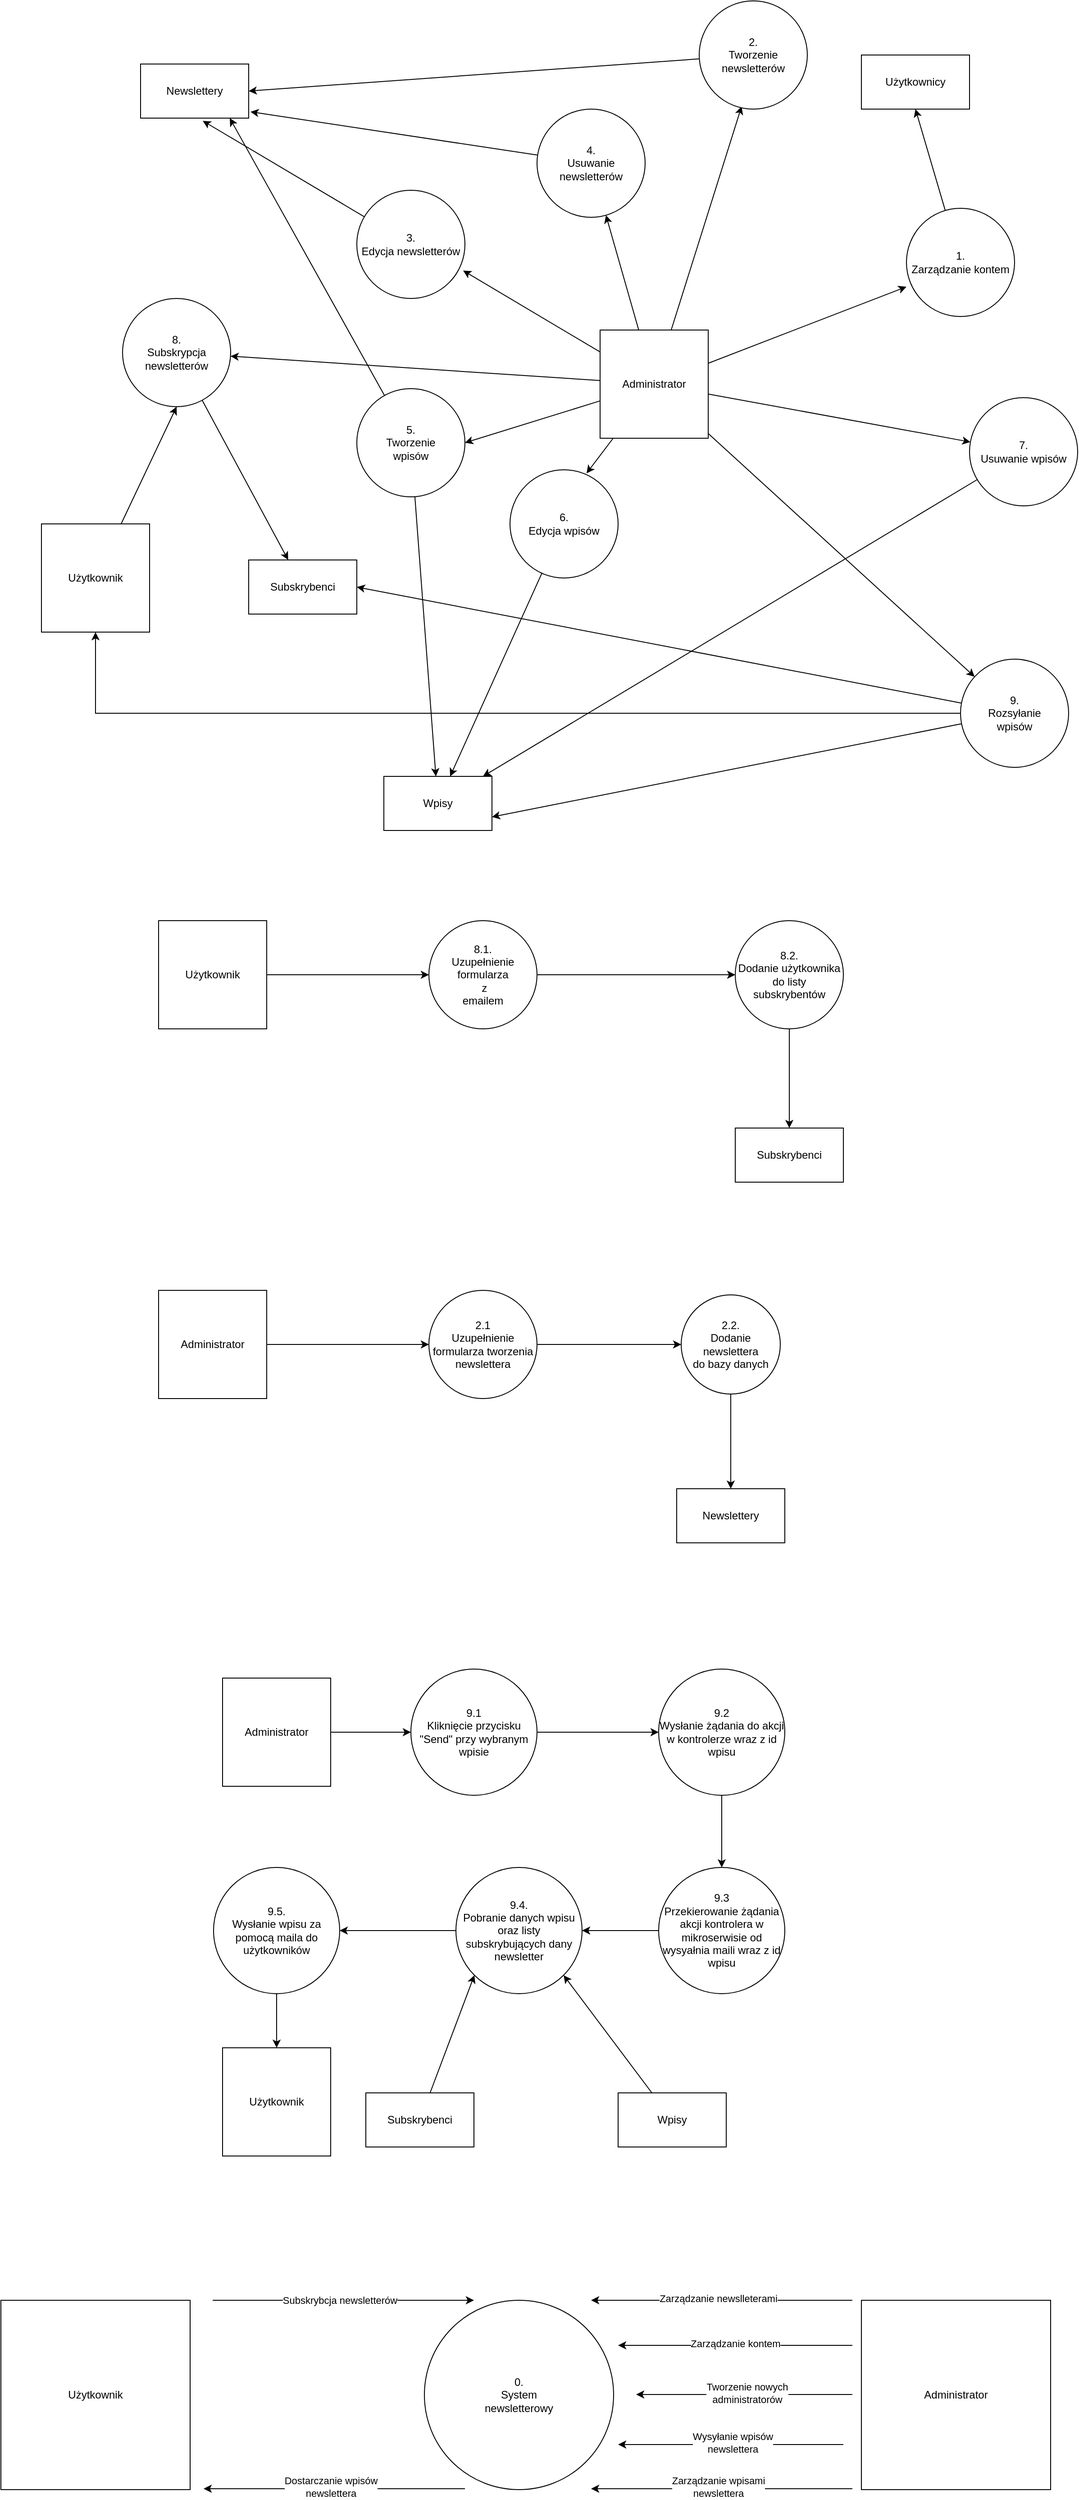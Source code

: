<mxfile version="21.5.1" type="device">
  <diagram name="Strona-1" id="eUwmnOPhSmUvW8ukbbGX">
    <mxGraphModel dx="1704" dy="914" grid="1" gridSize="10" guides="1" tooltips="1" connect="1" arrows="1" fold="1" page="0" pageScale="1" pageWidth="827" pageHeight="1169" math="0" shadow="0">
      <root>
        <mxCell id="0" />
        <mxCell id="1" parent="0" />
        <mxCell id="oVvWJS4H3ZP2hbOR-v1M-40" style="rounded=0;orthogonalLoop=1;jettySize=auto;html=1;entryX=0.5;entryY=1;entryDx=0;entryDy=0;" parent="1" source="oVvWJS4H3ZP2hbOR-v1M-1" target="oVvWJS4H3ZP2hbOR-v1M-39" edge="1">
          <mxGeometry relative="1" as="geometry" />
        </mxCell>
        <mxCell id="oVvWJS4H3ZP2hbOR-v1M-1" value="1.&lt;br&gt;Zarządzanie kontem" style="ellipse;whiteSpace=wrap;html=1;aspect=fixed;" parent="1" vertex="1">
          <mxGeometry x="650" y="230" width="120" height="120" as="geometry" />
        </mxCell>
        <mxCell id="oVvWJS4H3ZP2hbOR-v1M-14" style="rounded=0;orthogonalLoop=1;jettySize=auto;html=1;entryX=0;entryY=0.725;entryDx=0;entryDy=0;entryPerimeter=0;" parent="1" source="oVvWJS4H3ZP2hbOR-v1M-2" target="oVvWJS4H3ZP2hbOR-v1M-1" edge="1">
          <mxGeometry relative="1" as="geometry" />
        </mxCell>
        <mxCell id="oVvWJS4H3ZP2hbOR-v1M-15" style="rounded=0;orthogonalLoop=1;jettySize=auto;html=1;entryX=0.392;entryY=0.975;entryDx=0;entryDy=0;entryPerimeter=0;" parent="1" source="oVvWJS4H3ZP2hbOR-v1M-2" target="oVvWJS4H3ZP2hbOR-v1M-4" edge="1">
          <mxGeometry relative="1" as="geometry" />
        </mxCell>
        <mxCell id="oVvWJS4H3ZP2hbOR-v1M-17" style="rounded=0;orthogonalLoop=1;jettySize=auto;html=1;" parent="1" source="oVvWJS4H3ZP2hbOR-v1M-2" target="oVvWJS4H3ZP2hbOR-v1M-8" edge="1">
          <mxGeometry relative="1" as="geometry" />
        </mxCell>
        <mxCell id="oVvWJS4H3ZP2hbOR-v1M-18" style="rounded=0;orthogonalLoop=1;jettySize=auto;html=1;entryX=0.983;entryY=0.742;entryDx=0;entryDy=0;entryPerimeter=0;" parent="1" source="oVvWJS4H3ZP2hbOR-v1M-2" target="oVvWJS4H3ZP2hbOR-v1M-7" edge="1">
          <mxGeometry relative="1" as="geometry" />
        </mxCell>
        <mxCell id="oVvWJS4H3ZP2hbOR-v1M-19" style="rounded=0;orthogonalLoop=1;jettySize=auto;html=1;entryX=1;entryY=0.5;entryDx=0;entryDy=0;" parent="1" source="oVvWJS4H3ZP2hbOR-v1M-2" target="oVvWJS4H3ZP2hbOR-v1M-9" edge="1">
          <mxGeometry relative="1" as="geometry" />
        </mxCell>
        <mxCell id="oVvWJS4H3ZP2hbOR-v1M-20" style="rounded=0;orthogonalLoop=1;jettySize=auto;html=1;entryX=0.708;entryY=0.033;entryDx=0;entryDy=0;entryPerimeter=0;" parent="1" source="oVvWJS4H3ZP2hbOR-v1M-2" target="oVvWJS4H3ZP2hbOR-v1M-10" edge="1">
          <mxGeometry relative="1" as="geometry" />
        </mxCell>
        <mxCell id="oVvWJS4H3ZP2hbOR-v1M-21" style="rounded=0;orthogonalLoop=1;jettySize=auto;html=1;" parent="1" source="oVvWJS4H3ZP2hbOR-v1M-2" target="oVvWJS4H3ZP2hbOR-v1M-11" edge="1">
          <mxGeometry relative="1" as="geometry" />
        </mxCell>
        <mxCell id="oVvWJS4H3ZP2hbOR-v1M-22" style="rounded=0;orthogonalLoop=1;jettySize=auto;html=1;" parent="1" source="oVvWJS4H3ZP2hbOR-v1M-2" target="oVvWJS4H3ZP2hbOR-v1M-13" edge="1">
          <mxGeometry relative="1" as="geometry" />
        </mxCell>
        <mxCell id="oVvWJS4H3ZP2hbOR-v1M-23" style="rounded=0;orthogonalLoop=1;jettySize=auto;html=1;" parent="1" source="oVvWJS4H3ZP2hbOR-v1M-2" target="oVvWJS4H3ZP2hbOR-v1M-12" edge="1">
          <mxGeometry relative="1" as="geometry" />
        </mxCell>
        <mxCell id="oVvWJS4H3ZP2hbOR-v1M-2" value="Administrator" style="rounded=0;whiteSpace=wrap;html=1;" parent="1" vertex="1">
          <mxGeometry x="310" y="365" width="120" height="120" as="geometry" />
        </mxCell>
        <mxCell id="oVvWJS4H3ZP2hbOR-v1M-24" style="rounded=0;orthogonalLoop=1;jettySize=auto;html=1;entryX=0.5;entryY=1;entryDx=0;entryDy=0;" parent="1" source="oVvWJS4H3ZP2hbOR-v1M-3" target="oVvWJS4H3ZP2hbOR-v1M-12" edge="1">
          <mxGeometry relative="1" as="geometry">
            <Array as="points" />
          </mxGeometry>
        </mxCell>
        <mxCell id="oVvWJS4H3ZP2hbOR-v1M-3" value="Użytkownik" style="rounded=0;whiteSpace=wrap;html=1;" parent="1" vertex="1">
          <mxGeometry x="-310" y="580" width="120" height="120" as="geometry" />
        </mxCell>
        <mxCell id="oVvWJS4H3ZP2hbOR-v1M-26" style="rounded=0;orthogonalLoop=1;jettySize=auto;html=1;entryX=1;entryY=0.5;entryDx=0;entryDy=0;" parent="1" source="oVvWJS4H3ZP2hbOR-v1M-4" target="oVvWJS4H3ZP2hbOR-v1M-25" edge="1">
          <mxGeometry relative="1" as="geometry" />
        </mxCell>
        <mxCell id="oVvWJS4H3ZP2hbOR-v1M-4" value="2.&lt;br&gt;Tworzenie&lt;br&gt;newsletterów" style="ellipse;whiteSpace=wrap;html=1;aspect=fixed;" parent="1" vertex="1">
          <mxGeometry x="420" width="120" height="120" as="geometry" />
        </mxCell>
        <mxCell id="oVvWJS4H3ZP2hbOR-v1M-28" style="rounded=0;orthogonalLoop=1;jettySize=auto;html=1;entryX=0.575;entryY=1.05;entryDx=0;entryDy=0;entryPerimeter=0;" parent="1" source="oVvWJS4H3ZP2hbOR-v1M-7" target="oVvWJS4H3ZP2hbOR-v1M-25" edge="1">
          <mxGeometry relative="1" as="geometry" />
        </mxCell>
        <mxCell id="oVvWJS4H3ZP2hbOR-v1M-7" value="3.&lt;br&gt;Edycja newsletterów" style="ellipse;whiteSpace=wrap;html=1;aspect=fixed;" parent="1" vertex="1">
          <mxGeometry x="40" y="210" width="120" height="120" as="geometry" />
        </mxCell>
        <mxCell id="oVvWJS4H3ZP2hbOR-v1M-27" style="rounded=0;orthogonalLoop=1;jettySize=auto;html=1;entryX=1.017;entryY=0.883;entryDx=0;entryDy=0;entryPerimeter=0;" parent="1" source="oVvWJS4H3ZP2hbOR-v1M-8" target="oVvWJS4H3ZP2hbOR-v1M-25" edge="1">
          <mxGeometry relative="1" as="geometry" />
        </mxCell>
        <mxCell id="oVvWJS4H3ZP2hbOR-v1M-8" value="4.&lt;br&gt;Usuwanie newsletterów" style="ellipse;whiteSpace=wrap;html=1;aspect=fixed;" parent="1" vertex="1">
          <mxGeometry x="240" y="120" width="120" height="120" as="geometry" />
        </mxCell>
        <mxCell id="oVvWJS4H3ZP2hbOR-v1M-31" style="rounded=0;orthogonalLoop=1;jettySize=auto;html=1;" parent="1" source="oVvWJS4H3ZP2hbOR-v1M-9" target="oVvWJS4H3ZP2hbOR-v1M-30" edge="1">
          <mxGeometry relative="1" as="geometry" />
        </mxCell>
        <mxCell id="oVvWJS4H3ZP2hbOR-v1M-32" style="rounded=0;orthogonalLoop=1;jettySize=auto;html=1;entryX=0.825;entryY=1;entryDx=0;entryDy=0;entryPerimeter=0;" parent="1" source="oVvWJS4H3ZP2hbOR-v1M-9" target="oVvWJS4H3ZP2hbOR-v1M-25" edge="1">
          <mxGeometry relative="1" as="geometry" />
        </mxCell>
        <mxCell id="oVvWJS4H3ZP2hbOR-v1M-9" value="5.&lt;br&gt;Tworzenie&lt;br&gt;wpisów" style="ellipse;whiteSpace=wrap;html=1;aspect=fixed;" parent="1" vertex="1">
          <mxGeometry x="40" y="430" width="120" height="120" as="geometry" />
        </mxCell>
        <mxCell id="oVvWJS4H3ZP2hbOR-v1M-33" style="rounded=0;orthogonalLoop=1;jettySize=auto;html=1;" parent="1" source="oVvWJS4H3ZP2hbOR-v1M-10" target="oVvWJS4H3ZP2hbOR-v1M-30" edge="1">
          <mxGeometry relative="1" as="geometry" />
        </mxCell>
        <mxCell id="oVvWJS4H3ZP2hbOR-v1M-10" value="6.&lt;br&gt;Edycja wpisów" style="ellipse;whiteSpace=wrap;html=1;aspect=fixed;" parent="1" vertex="1">
          <mxGeometry x="210" y="520" width="120" height="120" as="geometry" />
        </mxCell>
        <mxCell id="oVvWJS4H3ZP2hbOR-v1M-34" style="rounded=0;orthogonalLoop=1;jettySize=auto;html=1;" parent="1" source="oVvWJS4H3ZP2hbOR-v1M-11" target="oVvWJS4H3ZP2hbOR-v1M-30" edge="1">
          <mxGeometry relative="1" as="geometry" />
        </mxCell>
        <mxCell id="oVvWJS4H3ZP2hbOR-v1M-11" value="7.&lt;br&gt;Usuwanie wpisów" style="ellipse;whiteSpace=wrap;html=1;aspect=fixed;" parent="1" vertex="1">
          <mxGeometry x="720" y="440" width="120" height="120" as="geometry" />
        </mxCell>
        <mxCell id="oVvWJS4H3ZP2hbOR-v1M-37" style="rounded=0;orthogonalLoop=1;jettySize=auto;html=1;" parent="1" source="oVvWJS4H3ZP2hbOR-v1M-12" target="oVvWJS4H3ZP2hbOR-v1M-36" edge="1">
          <mxGeometry relative="1" as="geometry" />
        </mxCell>
        <mxCell id="oVvWJS4H3ZP2hbOR-v1M-12" value="8.&lt;br&gt;Subskrypcja&lt;br&gt;newsletterów" style="ellipse;whiteSpace=wrap;html=1;aspect=fixed;" parent="1" vertex="1">
          <mxGeometry x="-220" y="330" width="120" height="120" as="geometry" />
        </mxCell>
        <mxCell id="oVvWJS4H3ZP2hbOR-v1M-35" style="rounded=0;orthogonalLoop=1;jettySize=auto;html=1;entryX=1;entryY=0.75;entryDx=0;entryDy=0;" parent="1" source="oVvWJS4H3ZP2hbOR-v1M-13" target="oVvWJS4H3ZP2hbOR-v1M-30" edge="1">
          <mxGeometry relative="1" as="geometry" />
        </mxCell>
        <mxCell id="oVvWJS4H3ZP2hbOR-v1M-38" style="rounded=0;orthogonalLoop=1;jettySize=auto;html=1;entryX=1;entryY=0.5;entryDx=0;entryDy=0;" parent="1" source="oVvWJS4H3ZP2hbOR-v1M-13" target="oVvWJS4H3ZP2hbOR-v1M-36" edge="1">
          <mxGeometry relative="1" as="geometry" />
        </mxCell>
        <mxCell id="7nXdMoMRTaMAsMnuEwaN-20" style="edgeStyle=orthogonalEdgeStyle;rounded=0;orthogonalLoop=1;jettySize=auto;html=1;entryX=0.5;entryY=1;entryDx=0;entryDy=0;" edge="1" parent="1" source="oVvWJS4H3ZP2hbOR-v1M-13" target="oVvWJS4H3ZP2hbOR-v1M-3">
          <mxGeometry relative="1" as="geometry" />
        </mxCell>
        <mxCell id="oVvWJS4H3ZP2hbOR-v1M-13" value="9.&lt;br&gt;Rozsyłanie&lt;br&gt;wpisów" style="ellipse;whiteSpace=wrap;html=1;aspect=fixed;" parent="1" vertex="1">
          <mxGeometry x="710" y="730" width="120" height="120" as="geometry" />
        </mxCell>
        <mxCell id="oVvWJS4H3ZP2hbOR-v1M-25" value="Newslettery" style="rounded=0;whiteSpace=wrap;html=1;" parent="1" vertex="1">
          <mxGeometry x="-200" y="70" width="120" height="60" as="geometry" />
        </mxCell>
        <mxCell id="oVvWJS4H3ZP2hbOR-v1M-30" value="Wpisy" style="rounded=0;whiteSpace=wrap;html=1;" parent="1" vertex="1">
          <mxGeometry x="70" y="860" width="120" height="60" as="geometry" />
        </mxCell>
        <mxCell id="oVvWJS4H3ZP2hbOR-v1M-36" value="Subskrybenci" style="rounded=0;whiteSpace=wrap;html=1;" parent="1" vertex="1">
          <mxGeometry x="-80" y="620" width="120" height="60" as="geometry" />
        </mxCell>
        <mxCell id="oVvWJS4H3ZP2hbOR-v1M-39" value="Użytkownicy" style="rounded=0;whiteSpace=wrap;html=1;" parent="1" vertex="1">
          <mxGeometry x="600" y="60" width="120" height="60" as="geometry" />
        </mxCell>
        <mxCell id="oVvWJS4H3ZP2hbOR-v1M-44" style="edgeStyle=orthogonalEdgeStyle;rounded=0;orthogonalLoop=1;jettySize=auto;html=1;entryX=0;entryY=0.5;entryDx=0;entryDy=0;" parent="1" source="oVvWJS4H3ZP2hbOR-v1M-42" target="oVvWJS4H3ZP2hbOR-v1M-43" edge="1">
          <mxGeometry relative="1" as="geometry" />
        </mxCell>
        <mxCell id="oVvWJS4H3ZP2hbOR-v1M-42" value="Użytkownik" style="rounded=0;whiteSpace=wrap;html=1;" parent="1" vertex="1">
          <mxGeometry x="-180" y="1020" width="120" height="120" as="geometry" />
        </mxCell>
        <mxCell id="oVvWJS4H3ZP2hbOR-v1M-49" style="edgeStyle=orthogonalEdgeStyle;rounded=0;orthogonalLoop=1;jettySize=auto;html=1;entryX=0;entryY=0.5;entryDx=0;entryDy=0;" parent="1" source="oVvWJS4H3ZP2hbOR-v1M-43" target="oVvWJS4H3ZP2hbOR-v1M-47" edge="1">
          <mxGeometry relative="1" as="geometry" />
        </mxCell>
        <mxCell id="oVvWJS4H3ZP2hbOR-v1M-43" value="8.1.&lt;br&gt;Uzupełnienie formularza&lt;br&gt;&amp;nbsp;z &lt;br&gt;emailem" style="ellipse;whiteSpace=wrap;html=1;aspect=fixed;" parent="1" vertex="1">
          <mxGeometry x="120" y="1020" width="120" height="120" as="geometry" />
        </mxCell>
        <mxCell id="oVvWJS4H3ZP2hbOR-v1M-50" style="edgeStyle=orthogonalEdgeStyle;rounded=0;orthogonalLoop=1;jettySize=auto;html=1;" parent="1" source="oVvWJS4H3ZP2hbOR-v1M-47" target="oVvWJS4H3ZP2hbOR-v1M-48" edge="1">
          <mxGeometry relative="1" as="geometry" />
        </mxCell>
        <mxCell id="oVvWJS4H3ZP2hbOR-v1M-47" value="8.2.&lt;br&gt;Dodanie użytkownika do listy subskrybentów" style="ellipse;whiteSpace=wrap;html=1;aspect=fixed;" parent="1" vertex="1">
          <mxGeometry x="460" y="1020" width="120" height="120" as="geometry" />
        </mxCell>
        <mxCell id="oVvWJS4H3ZP2hbOR-v1M-48" value="Subskrybenci" style="rounded=0;whiteSpace=wrap;html=1;" parent="1" vertex="1">
          <mxGeometry x="460" y="1250" width="120" height="60" as="geometry" />
        </mxCell>
        <mxCell id="oVvWJS4H3ZP2hbOR-v1M-53" style="edgeStyle=orthogonalEdgeStyle;rounded=0;orthogonalLoop=1;jettySize=auto;html=1;entryX=0;entryY=0.5;entryDx=0;entryDy=0;" parent="1" source="oVvWJS4H3ZP2hbOR-v1M-51" target="oVvWJS4H3ZP2hbOR-v1M-52" edge="1">
          <mxGeometry relative="1" as="geometry" />
        </mxCell>
        <mxCell id="oVvWJS4H3ZP2hbOR-v1M-51" value="Administrator" style="rounded=0;whiteSpace=wrap;html=1;" parent="1" vertex="1">
          <mxGeometry x="-180" y="1430" width="120" height="120" as="geometry" />
        </mxCell>
        <mxCell id="oVvWJS4H3ZP2hbOR-v1M-55" style="edgeStyle=orthogonalEdgeStyle;rounded=0;orthogonalLoop=1;jettySize=auto;html=1;entryX=0;entryY=0.5;entryDx=0;entryDy=0;" parent="1" source="oVvWJS4H3ZP2hbOR-v1M-52" target="oVvWJS4H3ZP2hbOR-v1M-54" edge="1">
          <mxGeometry relative="1" as="geometry" />
        </mxCell>
        <mxCell id="oVvWJS4H3ZP2hbOR-v1M-52" value="2.1&lt;br&gt;Uzupełnienie formularza tworzenia&lt;br&gt;newslettera" style="ellipse;whiteSpace=wrap;html=1;aspect=fixed;" parent="1" vertex="1">
          <mxGeometry x="120" y="1430" width="120" height="120" as="geometry" />
        </mxCell>
        <mxCell id="oVvWJS4H3ZP2hbOR-v1M-57" style="edgeStyle=orthogonalEdgeStyle;rounded=0;orthogonalLoop=1;jettySize=auto;html=1;entryX=0.5;entryY=0;entryDx=0;entryDy=0;" parent="1" source="oVvWJS4H3ZP2hbOR-v1M-54" target="oVvWJS4H3ZP2hbOR-v1M-56" edge="1">
          <mxGeometry relative="1" as="geometry" />
        </mxCell>
        <mxCell id="oVvWJS4H3ZP2hbOR-v1M-54" value="2.2.&lt;br&gt;Dodanie newslettera&lt;br&gt;do bazy danych" style="ellipse;whiteSpace=wrap;html=1;aspect=fixed;" parent="1" vertex="1">
          <mxGeometry x="400" y="1435" width="110" height="110" as="geometry" />
        </mxCell>
        <mxCell id="oVvWJS4H3ZP2hbOR-v1M-56" value="Newslettery" style="rounded=0;whiteSpace=wrap;html=1;" parent="1" vertex="1">
          <mxGeometry x="395" y="1650" width="120" height="60" as="geometry" />
        </mxCell>
        <mxCell id="7nXdMoMRTaMAsMnuEwaN-3" value="" style="edgeStyle=orthogonalEdgeStyle;rounded=0;orthogonalLoop=1;jettySize=auto;html=1;" edge="1" parent="1" source="7nXdMoMRTaMAsMnuEwaN-1" target="7nXdMoMRTaMAsMnuEwaN-2">
          <mxGeometry relative="1" as="geometry" />
        </mxCell>
        <mxCell id="7nXdMoMRTaMAsMnuEwaN-1" value="Administrator" style="rounded=0;whiteSpace=wrap;html=1;" vertex="1" parent="1">
          <mxGeometry x="-109" y="1860" width="120" height="120" as="geometry" />
        </mxCell>
        <mxCell id="7nXdMoMRTaMAsMnuEwaN-5" style="edgeStyle=orthogonalEdgeStyle;rounded=0;orthogonalLoop=1;jettySize=auto;html=1;entryX=0;entryY=0.5;entryDx=0;entryDy=0;" edge="1" parent="1" source="7nXdMoMRTaMAsMnuEwaN-2" target="7nXdMoMRTaMAsMnuEwaN-4">
          <mxGeometry relative="1" as="geometry" />
        </mxCell>
        <mxCell id="7nXdMoMRTaMAsMnuEwaN-2" value="9.1&lt;br&gt;Kliknięcie przycisku &quot;Send&quot; przy wybranym wpisie" style="ellipse;whiteSpace=wrap;html=1;rounded=0;" vertex="1" parent="1">
          <mxGeometry x="100" y="1850" width="140" height="140" as="geometry" />
        </mxCell>
        <mxCell id="7nXdMoMRTaMAsMnuEwaN-12" style="edgeStyle=orthogonalEdgeStyle;rounded=0;orthogonalLoop=1;jettySize=auto;html=1;entryX=0.5;entryY=0;entryDx=0;entryDy=0;" edge="1" parent="1" source="7nXdMoMRTaMAsMnuEwaN-4" target="7nXdMoMRTaMAsMnuEwaN-6">
          <mxGeometry relative="1" as="geometry" />
        </mxCell>
        <mxCell id="7nXdMoMRTaMAsMnuEwaN-4" value="9.2&lt;br&gt;Wysłanie żądania do akcji w kontrolerze wraz z id wpisu" style="ellipse;whiteSpace=wrap;html=1;rounded=0;" vertex="1" parent="1">
          <mxGeometry x="375" y="1850" width="140" height="140" as="geometry" />
        </mxCell>
        <mxCell id="7nXdMoMRTaMAsMnuEwaN-13" style="edgeStyle=orthogonalEdgeStyle;rounded=0;orthogonalLoop=1;jettySize=auto;html=1;entryX=1;entryY=0.5;entryDx=0;entryDy=0;" edge="1" parent="1" source="7nXdMoMRTaMAsMnuEwaN-6" target="7nXdMoMRTaMAsMnuEwaN-7">
          <mxGeometry relative="1" as="geometry" />
        </mxCell>
        <mxCell id="7nXdMoMRTaMAsMnuEwaN-6" value="9.3&lt;br&gt;Przekierowanie żądania akcji kontrolera w mikroserwisie od wysyałnia maili wraz z id wpisu" style="ellipse;whiteSpace=wrap;html=1;rounded=0;" vertex="1" parent="1">
          <mxGeometry x="375" y="2070" width="140" height="140" as="geometry" />
        </mxCell>
        <mxCell id="7nXdMoMRTaMAsMnuEwaN-9" value="" style="edgeStyle=orthogonalEdgeStyle;rounded=0;orthogonalLoop=1;jettySize=auto;html=1;" edge="1" parent="1" source="7nXdMoMRTaMAsMnuEwaN-7" target="7nXdMoMRTaMAsMnuEwaN-8">
          <mxGeometry relative="1" as="geometry" />
        </mxCell>
        <mxCell id="7nXdMoMRTaMAsMnuEwaN-7" value="9.4.&lt;br&gt;Pobranie danych wpisu oraz listy subskrybujących dany newsletter" style="ellipse;whiteSpace=wrap;html=1;rounded=0;" vertex="1" parent="1">
          <mxGeometry x="150" y="2070" width="140" height="140" as="geometry" />
        </mxCell>
        <mxCell id="7nXdMoMRTaMAsMnuEwaN-19" style="rounded=0;orthogonalLoop=1;jettySize=auto;html=1;" edge="1" parent="1" source="7nXdMoMRTaMAsMnuEwaN-8" target="7nXdMoMRTaMAsMnuEwaN-18">
          <mxGeometry relative="1" as="geometry" />
        </mxCell>
        <mxCell id="7nXdMoMRTaMAsMnuEwaN-8" value="9.5.&lt;br&gt;Wysłanie wpisu za pomocą maila do użytkowników" style="ellipse;whiteSpace=wrap;html=1;rounded=0;" vertex="1" parent="1">
          <mxGeometry x="-119" y="2070" width="140" height="140" as="geometry" />
        </mxCell>
        <mxCell id="7nXdMoMRTaMAsMnuEwaN-15" style="rounded=0;orthogonalLoop=1;jettySize=auto;html=1;entryX=0;entryY=1;entryDx=0;entryDy=0;" edge="1" parent="1" source="7nXdMoMRTaMAsMnuEwaN-10" target="7nXdMoMRTaMAsMnuEwaN-7">
          <mxGeometry relative="1" as="geometry" />
        </mxCell>
        <mxCell id="7nXdMoMRTaMAsMnuEwaN-10" value="Subskrybenci" style="rounded=0;whiteSpace=wrap;html=1;" vertex="1" parent="1">
          <mxGeometry x="50" y="2320" width="120" height="60" as="geometry" />
        </mxCell>
        <mxCell id="7nXdMoMRTaMAsMnuEwaN-16" style="rounded=0;orthogonalLoop=1;jettySize=auto;html=1;entryX=1;entryY=1;entryDx=0;entryDy=0;" edge="1" parent="1" source="7nXdMoMRTaMAsMnuEwaN-14" target="7nXdMoMRTaMAsMnuEwaN-7">
          <mxGeometry relative="1" as="geometry" />
        </mxCell>
        <mxCell id="7nXdMoMRTaMAsMnuEwaN-14" value="Wpisy" style="rounded=0;whiteSpace=wrap;html=1;" vertex="1" parent="1">
          <mxGeometry x="330" y="2320" width="120" height="60" as="geometry" />
        </mxCell>
        <mxCell id="7nXdMoMRTaMAsMnuEwaN-18" value="Użytkownik" style="rounded=0;whiteSpace=wrap;html=1;" vertex="1" parent="1">
          <mxGeometry x="-109" y="2270" width="120" height="120" as="geometry" />
        </mxCell>
        <mxCell id="7nXdMoMRTaMAsMnuEwaN-21" value="0.&lt;br&gt;System&lt;br&gt;newsletterowy" style="ellipse;whiteSpace=wrap;html=1;aspect=fixed;" vertex="1" parent="1">
          <mxGeometry x="115" y="2550" width="210" height="210" as="geometry" />
        </mxCell>
        <mxCell id="7nXdMoMRTaMAsMnuEwaN-22" value="Użytkownik" style="rounded=0;whiteSpace=wrap;html=1;" vertex="1" parent="1">
          <mxGeometry x="-355" y="2550" width="210" height="210" as="geometry" />
        </mxCell>
        <mxCell id="7nXdMoMRTaMAsMnuEwaN-23" value="Administrator" style="rounded=0;whiteSpace=wrap;html=1;" vertex="1" parent="1">
          <mxGeometry x="600" y="2550" width="210" height="210" as="geometry" />
        </mxCell>
        <mxCell id="7nXdMoMRTaMAsMnuEwaN-25" value="" style="endArrow=classic;html=1;rounded=0;" edge="1" parent="1">
          <mxGeometry width="50" height="50" relative="1" as="geometry">
            <mxPoint x="-120" y="2550" as="sourcePoint" />
            <mxPoint x="170" y="2550" as="targetPoint" />
          </mxGeometry>
        </mxCell>
        <mxCell id="7nXdMoMRTaMAsMnuEwaN-26" value="Subskrybcja newsletterów" style="edgeLabel;html=1;align=center;verticalAlign=middle;resizable=0;points=[];" vertex="1" connectable="0" parent="7nXdMoMRTaMAsMnuEwaN-25">
          <mxGeometry x="0.276" y="-1" relative="1" as="geometry">
            <mxPoint x="-44" y="-1" as="offset" />
          </mxGeometry>
        </mxCell>
        <mxCell id="7nXdMoMRTaMAsMnuEwaN-28" value="" style="endArrow=classic;html=1;rounded=0;" edge="1" parent="1">
          <mxGeometry width="50" height="50" relative="1" as="geometry">
            <mxPoint x="160" y="2759" as="sourcePoint" />
            <mxPoint x="-130" y="2759" as="targetPoint" />
          </mxGeometry>
        </mxCell>
        <mxCell id="7nXdMoMRTaMAsMnuEwaN-29" value="Dostarczanie wpisów&lt;br&gt;newslettera" style="edgeLabel;html=1;align=center;verticalAlign=middle;resizable=0;points=[];" vertex="1" connectable="0" parent="7nXdMoMRTaMAsMnuEwaN-28">
          <mxGeometry x="0.276" y="-1" relative="1" as="geometry">
            <mxPoint x="36" y="-1" as="offset" />
          </mxGeometry>
        </mxCell>
        <mxCell id="7nXdMoMRTaMAsMnuEwaN-30" value="" style="endArrow=classic;html=1;rounded=0;" edge="1" parent="1">
          <mxGeometry width="50" height="50" relative="1" as="geometry">
            <mxPoint x="590" y="2550" as="sourcePoint" />
            <mxPoint x="300" y="2550" as="targetPoint" />
          </mxGeometry>
        </mxCell>
        <mxCell id="7nXdMoMRTaMAsMnuEwaN-31" value="Zarządzanie newslleterami" style="edgeLabel;html=1;align=center;verticalAlign=middle;resizable=0;points=[];" vertex="1" connectable="0" parent="7nXdMoMRTaMAsMnuEwaN-30">
          <mxGeometry x="0.276" y="-1" relative="1" as="geometry">
            <mxPoint x="36" y="-1" as="offset" />
          </mxGeometry>
        </mxCell>
        <mxCell id="7nXdMoMRTaMAsMnuEwaN-32" value="" style="endArrow=classic;html=1;rounded=0;" edge="1" parent="1">
          <mxGeometry width="50" height="50" relative="1" as="geometry">
            <mxPoint x="590" y="2759" as="sourcePoint" />
            <mxPoint x="300" y="2759" as="targetPoint" />
          </mxGeometry>
        </mxCell>
        <mxCell id="7nXdMoMRTaMAsMnuEwaN-33" value="Zarządzanie wpisami&lt;br&gt;newslettera" style="edgeLabel;html=1;align=center;verticalAlign=middle;resizable=0;points=[];" vertex="1" connectable="0" parent="7nXdMoMRTaMAsMnuEwaN-32">
          <mxGeometry x="0.276" y="-1" relative="1" as="geometry">
            <mxPoint x="36" y="-1" as="offset" />
          </mxGeometry>
        </mxCell>
        <mxCell id="7nXdMoMRTaMAsMnuEwaN-34" value="" style="endArrow=classic;html=1;rounded=0;" edge="1" parent="1">
          <mxGeometry width="50" height="50" relative="1" as="geometry">
            <mxPoint x="590" y="2600" as="sourcePoint" />
            <mxPoint x="330" y="2600" as="targetPoint" />
          </mxGeometry>
        </mxCell>
        <mxCell id="7nXdMoMRTaMAsMnuEwaN-35" value="Zarządzanie kontem" style="edgeLabel;html=1;align=center;verticalAlign=middle;resizable=0;points=[];" vertex="1" connectable="0" parent="7nXdMoMRTaMAsMnuEwaN-34">
          <mxGeometry x="0.276" y="-1" relative="1" as="geometry">
            <mxPoint x="36" y="-1" as="offset" />
          </mxGeometry>
        </mxCell>
        <mxCell id="7nXdMoMRTaMAsMnuEwaN-37" value="" style="endArrow=classic;html=1;rounded=0;" edge="1" parent="1">
          <mxGeometry width="50" height="50" relative="1" as="geometry">
            <mxPoint x="590" y="2654.5" as="sourcePoint" />
            <mxPoint x="350" y="2654.5" as="targetPoint" />
          </mxGeometry>
        </mxCell>
        <mxCell id="7nXdMoMRTaMAsMnuEwaN-38" value="Tworzenie nowych&lt;br&gt;administratorów" style="edgeLabel;html=1;align=center;verticalAlign=middle;resizable=0;points=[];" vertex="1" connectable="0" parent="7nXdMoMRTaMAsMnuEwaN-37">
          <mxGeometry x="0.276" y="-1" relative="1" as="geometry">
            <mxPoint x="36" y="-1" as="offset" />
          </mxGeometry>
        </mxCell>
        <mxCell id="7nXdMoMRTaMAsMnuEwaN-39" value="" style="endArrow=classic;html=1;rounded=0;" edge="1" parent="1">
          <mxGeometry width="50" height="50" relative="1" as="geometry">
            <mxPoint x="580" y="2710" as="sourcePoint" />
            <mxPoint x="330" y="2710" as="targetPoint" />
          </mxGeometry>
        </mxCell>
        <mxCell id="7nXdMoMRTaMAsMnuEwaN-40" value="Wysyłanie wpisów&lt;br&gt;newslettera" style="edgeLabel;html=1;align=center;verticalAlign=middle;resizable=0;points=[];" vertex="1" connectable="0" parent="7nXdMoMRTaMAsMnuEwaN-39">
          <mxGeometry x="0.276" y="-1" relative="1" as="geometry">
            <mxPoint x="36" y="-1" as="offset" />
          </mxGeometry>
        </mxCell>
      </root>
    </mxGraphModel>
  </diagram>
</mxfile>

